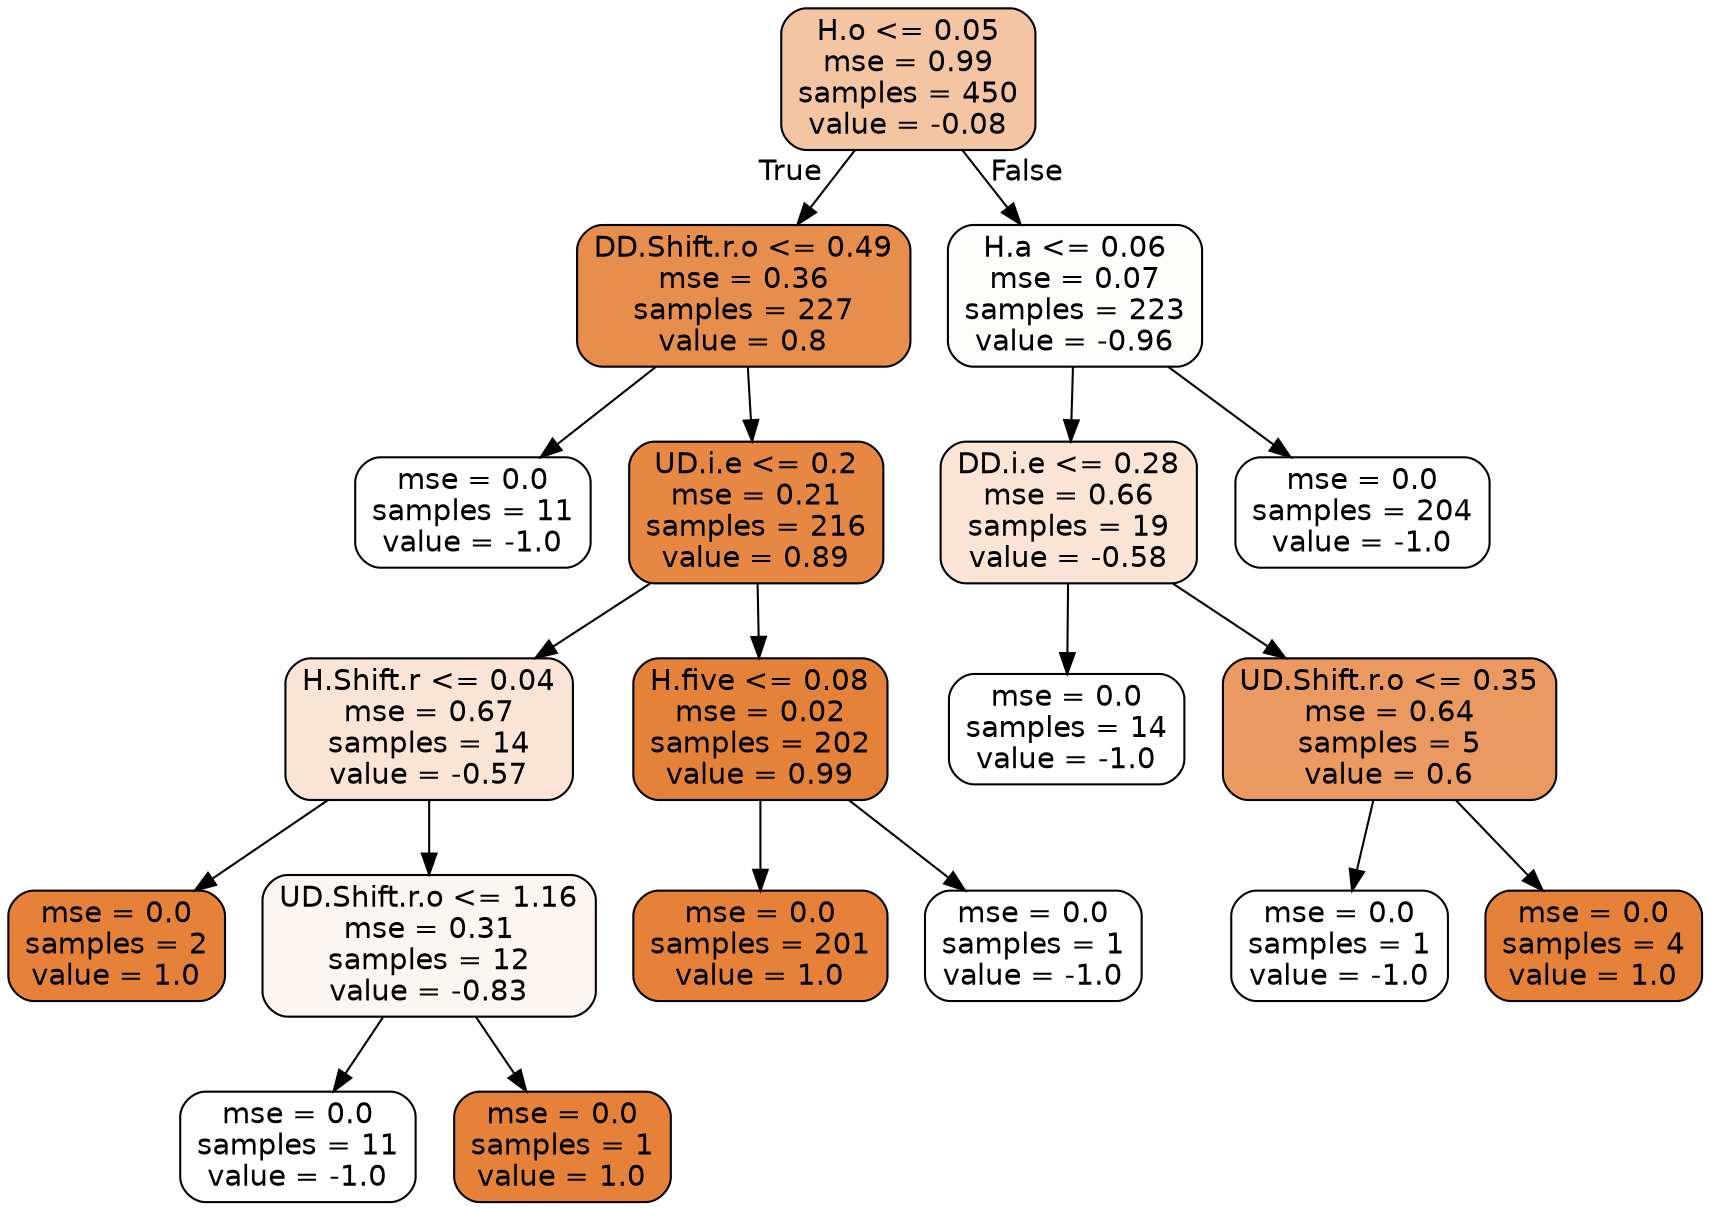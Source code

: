digraph Tree {
node [shape=box, style="filled, rounded", color="black", fontname=helvetica] ;
edge [fontname=helvetica] ;
0 [label="H.o <= 0.05\nmse = 0.99\nsamples = 450\nvalue = -0.08", fillcolor="#f3c5a3"] ;
1 [label="DD.Shift.r.o <= 0.49\nmse = 0.36\nsamples = 227\nvalue = 0.8", fillcolor="#e88e4d"] ;
0 -> 1 [labeldistance=2.5, labelangle=45, headlabel="True"] ;
2 [label="mse = 0.0\nsamples = 11\nvalue = -1.0", fillcolor="#ffffff"] ;
1 -> 2 ;
3 [label="UD.i.e <= 0.2\nmse = 0.21\nsamples = 216\nvalue = 0.89", fillcolor="#e68844"] ;
1 -> 3 ;
4 [label="H.Shift.r <= 0.04\nmse = 0.67\nsamples = 14\nvalue = -0.57", fillcolor="#f9e4d5"] ;
3 -> 4 ;
5 [label="mse = 0.0\nsamples = 2\nvalue = 1.0", fillcolor="#e58139"] ;
4 -> 5 ;
6 [label="UD.Shift.r.o <= 1.16\nmse = 0.31\nsamples = 12\nvalue = -0.83", fillcolor="#fdf5ef"] ;
4 -> 6 ;
7 [label="mse = 0.0\nsamples = 11\nvalue = -1.0", fillcolor="#ffffff"] ;
6 -> 7 ;
8 [label="mse = 0.0\nsamples = 1\nvalue = 1.0", fillcolor="#e58139"] ;
6 -> 8 ;
9 [label="H.five <= 0.08\nmse = 0.02\nsamples = 202\nvalue = 0.99", fillcolor="#e5823a"] ;
3 -> 9 ;
10 [label="mse = 0.0\nsamples = 201\nvalue = 1.0", fillcolor="#e58139"] ;
9 -> 10 ;
11 [label="mse = 0.0\nsamples = 1\nvalue = -1.0", fillcolor="#ffffff"] ;
9 -> 11 ;
12 [label="H.a <= 0.06\nmse = 0.07\nsamples = 223\nvalue = -0.96", fillcolor="#fffdfb"] ;
0 -> 12 [labeldistance=2.5, labelangle=-45, headlabel="False"] ;
13 [label="DD.i.e <= 0.28\nmse = 0.66\nsamples = 19\nvalue = -0.58", fillcolor="#fae4d5"] ;
12 -> 13 ;
14 [label="mse = 0.0\nsamples = 14\nvalue = -1.0", fillcolor="#ffffff"] ;
13 -> 14 ;
15 [label="UD.Shift.r.o <= 0.35\nmse = 0.64\nsamples = 5\nvalue = 0.6", fillcolor="#ea9a61"] ;
13 -> 15 ;
16 [label="mse = 0.0\nsamples = 1\nvalue = -1.0", fillcolor="#ffffff"] ;
15 -> 16 ;
17 [label="mse = 0.0\nsamples = 4\nvalue = 1.0", fillcolor="#e58139"] ;
15 -> 17 ;
18 [label="mse = 0.0\nsamples = 204\nvalue = -1.0", fillcolor="#ffffff"] ;
12 -> 18 ;
}